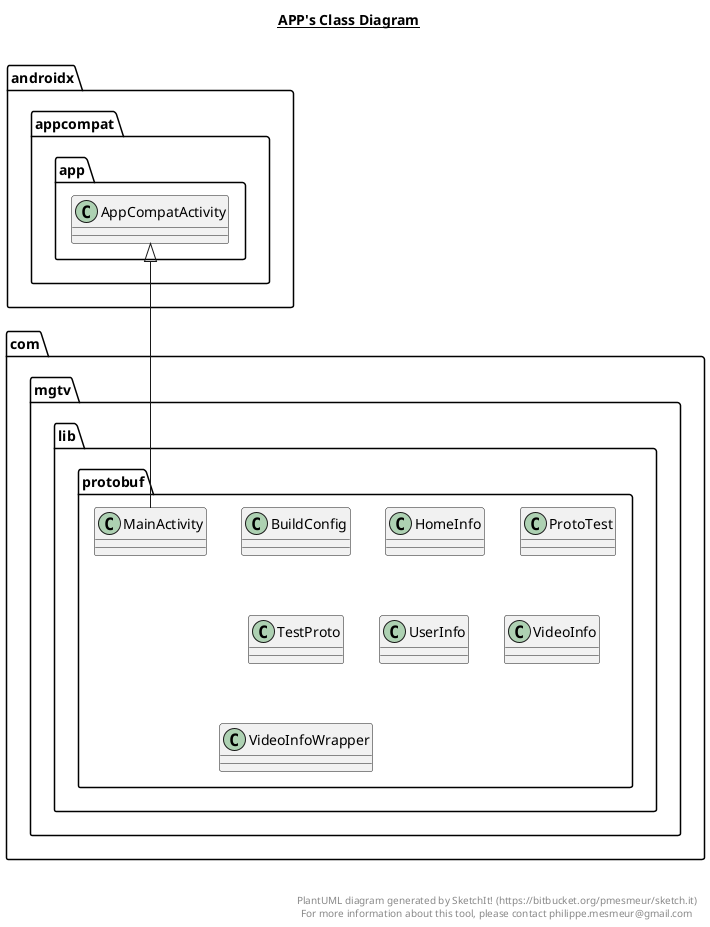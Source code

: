 @startuml

title __APP's Class Diagram__\n

  namespace com.mgtv.lib.protobuf {
    class com.mgtv.lib.protobuf.BuildConfig {
    }
  }
  

  namespace com.mgtv.lib.protobuf {
    class com.mgtv.lib.protobuf.HomeInfo {
    }
  }
  

  namespace com.mgtv.lib.protobuf {
    class com.mgtv.lib.protobuf.MainActivity {
    }
  }
  

  namespace com.mgtv.lib.protobuf {
    class com.mgtv.lib.protobuf.ProtoTest {
    }
  }
  

  namespace com.mgtv.lib.protobuf {
    class com.mgtv.lib.protobuf.TestProto {
    }
  }
  

  namespace com.mgtv.lib.protobuf {
    class com.mgtv.lib.protobuf.UserInfo {
    }
  }
  

  namespace com.mgtv.lib.protobuf {
    class com.mgtv.lib.protobuf.VideoInfo {
    }
  }
  

  namespace com.mgtv.lib.protobuf {
    class com.mgtv.lib.protobuf.VideoInfoWrapper {
    }
  }
  

  com.mgtv.lib.protobuf.MainActivity -up-|> androidx.appcompat.app.AppCompatActivity


right footer


PlantUML diagram generated by SketchIt! (https://bitbucket.org/pmesmeur/sketch.it)
For more information about this tool, please contact philippe.mesmeur@gmail.com
endfooter

@enduml
